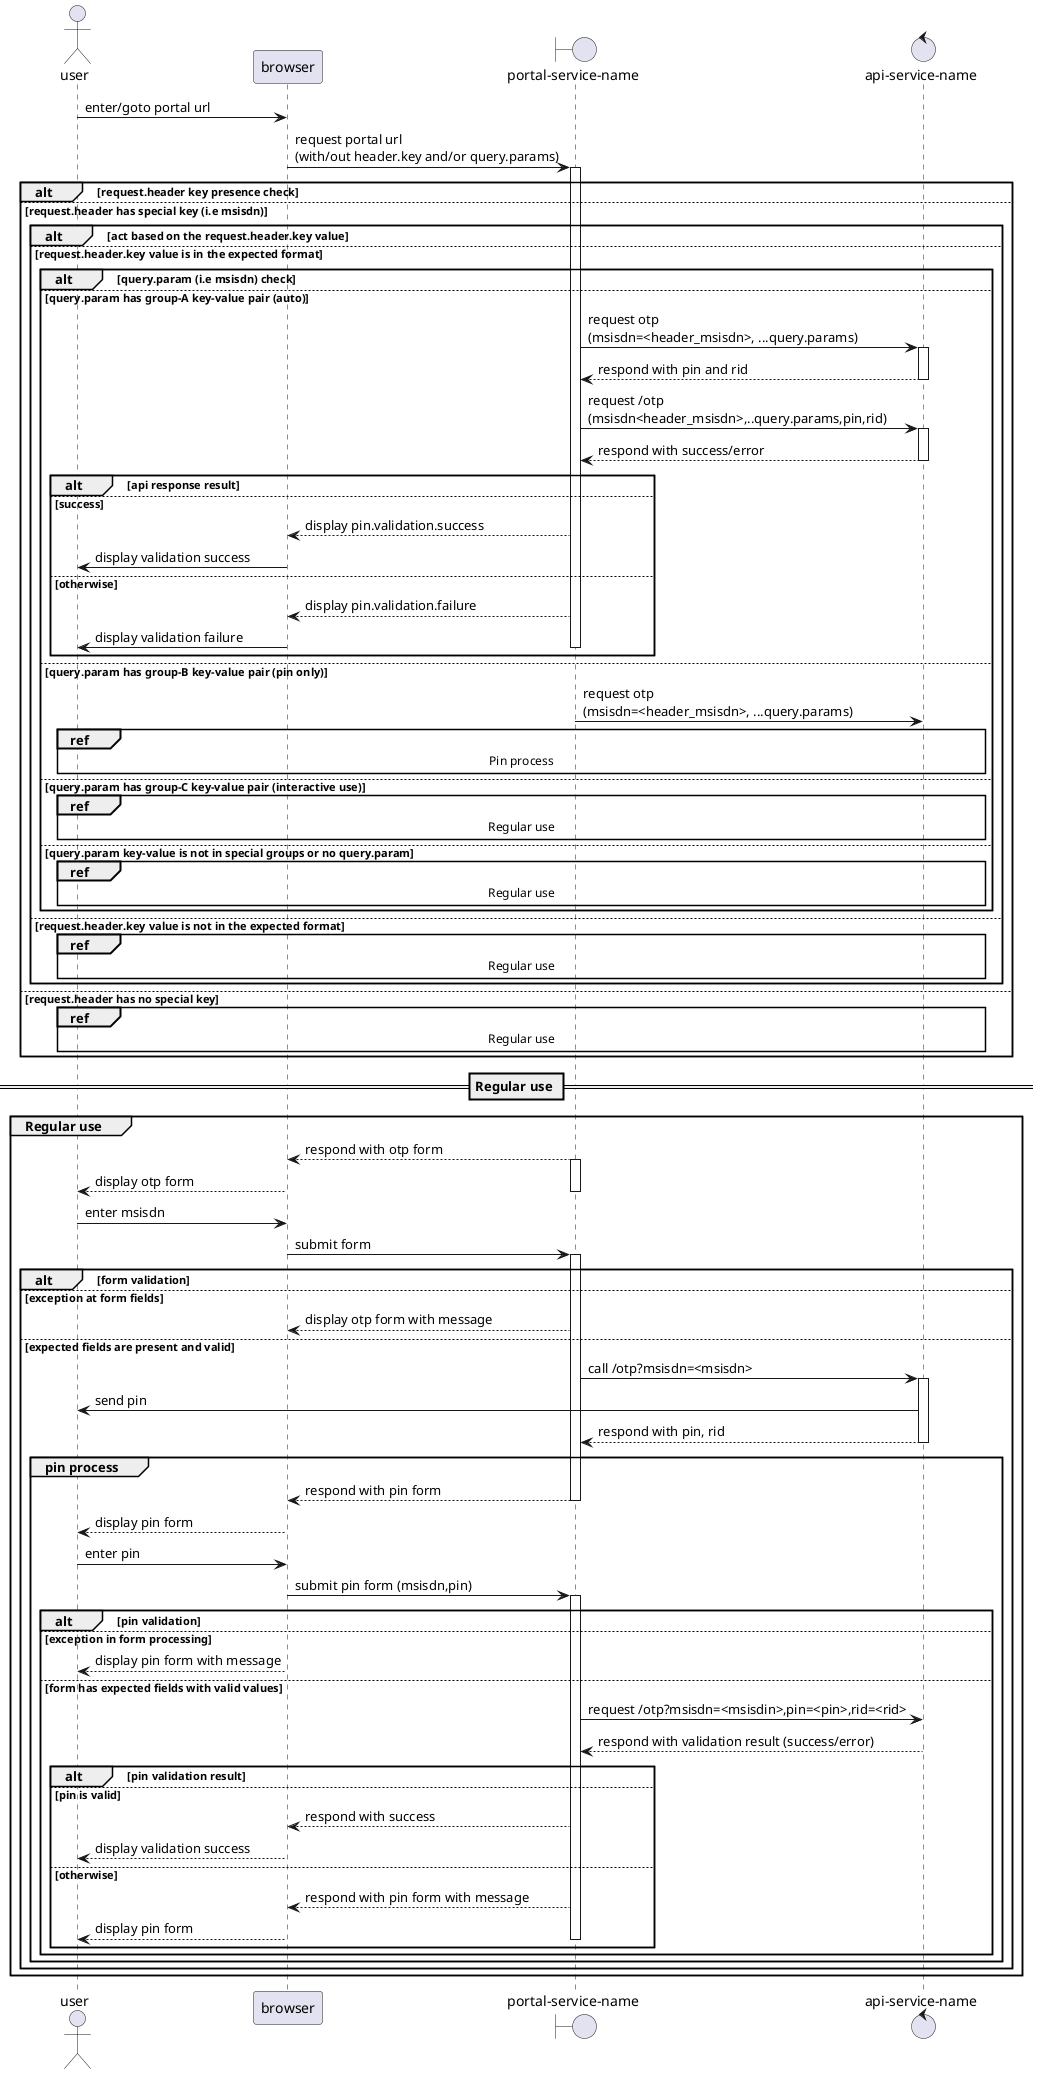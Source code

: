 @startuml user portal api interaction

actor user
participant browser
boundary portal as "portal-service-name"
control api as "api-service-name" 

user -> browser: enter/goto portal url
browser -> portal : request portal url\n(with/out header.key and/or query.params)
activate portal
alt request.header key presence check
else request.header has special key (i.e msisdn)
    alt act based on the request.header.key value
    else request.header.key value is in the expected format
        alt query.param (i.e msisdn) check
        else query.param has group-A key-value pair (auto)
            portal->api : request otp\n(msisdn=<header_msisdn>, ...query.params)
            activate api
            portal<--api : respond with pin and rid
            deactivate api
            portal->api : request /otp\n(msisdn<header_msisdn>,..query.params,pin,rid)
            activate api
            portal<--api: respond with success/error
            deactivate api
            alt api response result
            else success
                browser<--portal: display pin.validation.success
                browser->user: display validation success
            else otherwise
                browser<--portal : display pin.validation.failure
                browser->user: display validation failure
                deactivate portal
            end
        else query.param has group-B key-value pair (pin only)
            portal->api : request otp\n(msisdn=<header_msisdn>, ...query.params)
            ref over user,api :  Pin process          
        else query.param has group-C key-value pair (interactive use)
            ref over user,api :  Regular use
        else query.param key-value is not in special groups or no query.param
            ref over user,api :  Regular use
        end
    else request.header.key value is not in the expected format
        ref over user,api : Regular use
    end 
else request.header has no special key
    ref over user,api :Regular use
end 


== Regular use ==

group Regular use
    browser<--portal : respond with otp form
    activate portal
    user<--browser : display otp form
    deactivate portal
    user->browser : enter msisdn
    browser->portal : submit form
    activate portal
    alt form validation
    else exception at form fields
        browser<--portal : display otp form with message

    else expected fields are present and valid
        portal->api : call /otp?msisdn=<msisdn>
        activate api
        api->user : send pin
        portal<--api : respond with pin, rid
        deactivate api
        group pin process
            browser<--portal : respond with pin form
            deactivate portal
            user<--browser : display pin form
            user->browser : enter pin
            browser->portal : submit pin form (msisdn,pin)
            activate portal
            alt pin validation
            else exception in form processing
                user<--browser : display pin form with message

            else form has expected fields with valid values
                portal->api : request /otp?msisdn=<msisdin>,pin=<pin>,rid=<rid>
                portal<--api : respond with validation result (success/error)
                alt pin validation result
                else pin is valid
                    browser<--portal : respond with success
                    user<--browser : display validation success
                else otherwise
                    browser<--portal: respond with pin form with message
                    user<--browser : display pin form
                    deactivate portal  
                end        
            end
        end
    end

end




@enduml